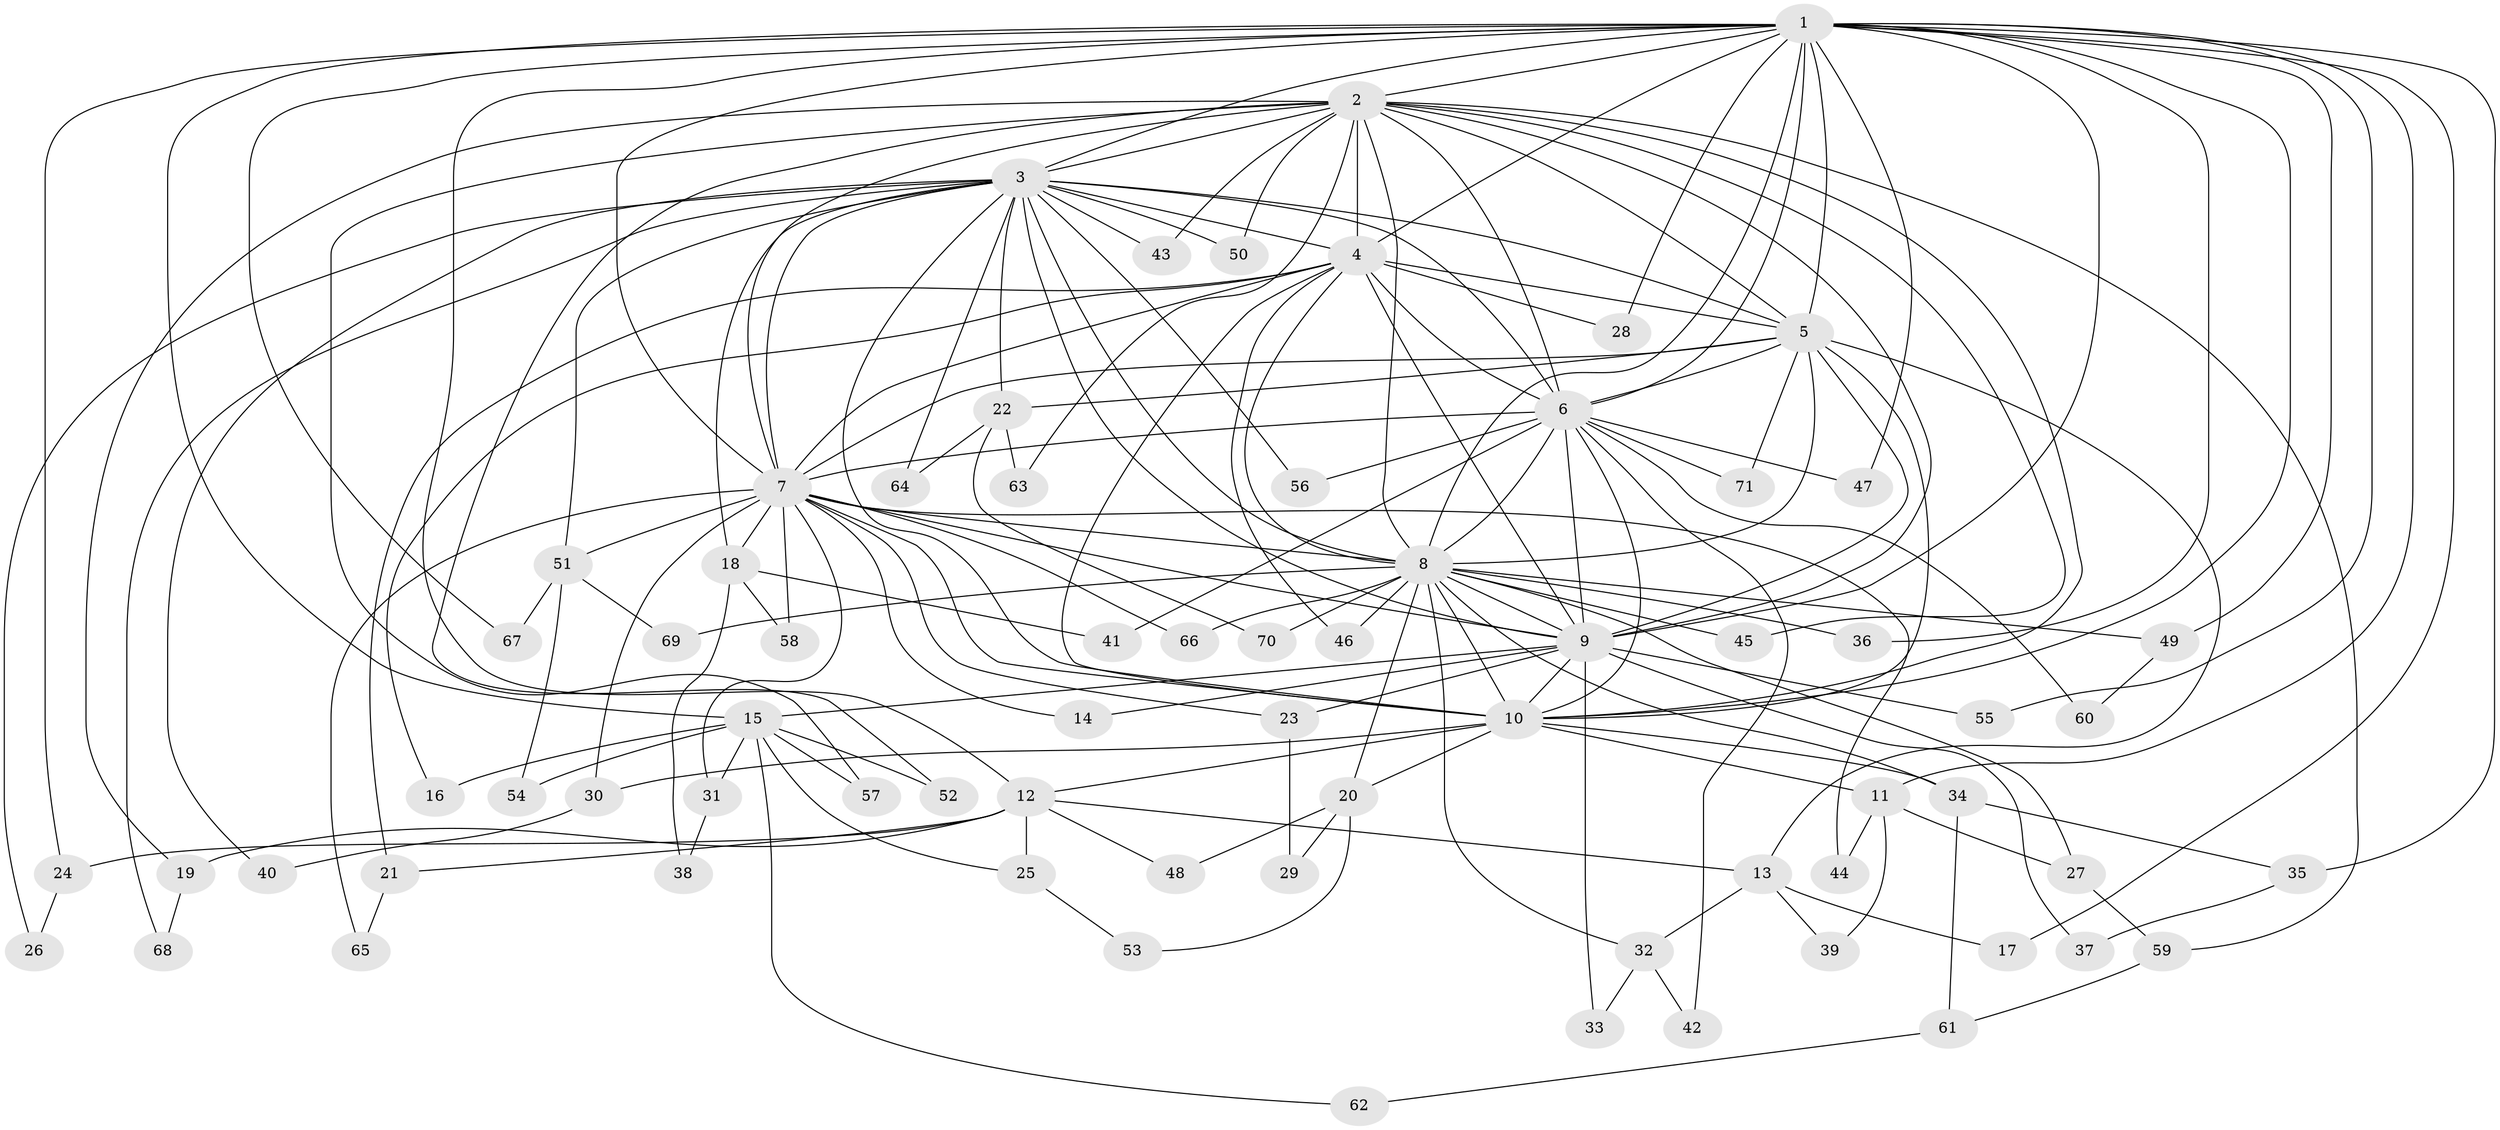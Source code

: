 // Generated by graph-tools (version 1.1) at 2025/49/03/09/25 03:49:34]
// undirected, 71 vertices, 167 edges
graph export_dot {
graph [start="1"]
  node [color=gray90,style=filled];
  1;
  2;
  3;
  4;
  5;
  6;
  7;
  8;
  9;
  10;
  11;
  12;
  13;
  14;
  15;
  16;
  17;
  18;
  19;
  20;
  21;
  22;
  23;
  24;
  25;
  26;
  27;
  28;
  29;
  30;
  31;
  32;
  33;
  34;
  35;
  36;
  37;
  38;
  39;
  40;
  41;
  42;
  43;
  44;
  45;
  46;
  47;
  48;
  49;
  50;
  51;
  52;
  53;
  54;
  55;
  56;
  57;
  58;
  59;
  60;
  61;
  62;
  63;
  64;
  65;
  66;
  67;
  68;
  69;
  70;
  71;
  1 -- 2;
  1 -- 3;
  1 -- 4;
  1 -- 5;
  1 -- 6;
  1 -- 7;
  1 -- 8;
  1 -- 9;
  1 -- 10;
  1 -- 11;
  1 -- 12;
  1 -- 15;
  1 -- 17;
  1 -- 24;
  1 -- 28;
  1 -- 35;
  1 -- 36;
  1 -- 47;
  1 -- 49;
  1 -- 55;
  1 -- 67;
  2 -- 3;
  2 -- 4;
  2 -- 5;
  2 -- 6;
  2 -- 7;
  2 -- 8;
  2 -- 9;
  2 -- 10;
  2 -- 19;
  2 -- 43;
  2 -- 45;
  2 -- 50;
  2 -- 52;
  2 -- 57;
  2 -- 59;
  2 -- 63;
  3 -- 4;
  3 -- 5;
  3 -- 6;
  3 -- 7;
  3 -- 8;
  3 -- 9;
  3 -- 10;
  3 -- 18;
  3 -- 22;
  3 -- 26;
  3 -- 40;
  3 -- 43;
  3 -- 50;
  3 -- 51;
  3 -- 56;
  3 -- 64;
  3 -- 68;
  4 -- 5;
  4 -- 6;
  4 -- 7;
  4 -- 8;
  4 -- 9;
  4 -- 10;
  4 -- 16;
  4 -- 21;
  4 -- 28;
  4 -- 46;
  5 -- 6;
  5 -- 7;
  5 -- 8;
  5 -- 9;
  5 -- 10;
  5 -- 13;
  5 -- 22;
  5 -- 71;
  6 -- 7;
  6 -- 8;
  6 -- 9;
  6 -- 10;
  6 -- 41;
  6 -- 42;
  6 -- 47;
  6 -- 56;
  6 -- 60;
  6 -- 71;
  7 -- 8;
  7 -- 9;
  7 -- 10;
  7 -- 14;
  7 -- 18;
  7 -- 23;
  7 -- 30;
  7 -- 31;
  7 -- 44;
  7 -- 51;
  7 -- 58;
  7 -- 65;
  7 -- 66;
  8 -- 9;
  8 -- 10;
  8 -- 20;
  8 -- 27;
  8 -- 32;
  8 -- 34;
  8 -- 36;
  8 -- 45;
  8 -- 46;
  8 -- 49;
  8 -- 66;
  8 -- 69;
  8 -- 70;
  9 -- 10;
  9 -- 14;
  9 -- 15;
  9 -- 23;
  9 -- 33;
  9 -- 37;
  9 -- 55;
  10 -- 11;
  10 -- 12;
  10 -- 20;
  10 -- 30;
  10 -- 34;
  11 -- 27;
  11 -- 39;
  11 -- 44;
  12 -- 13;
  12 -- 19;
  12 -- 21;
  12 -- 24;
  12 -- 25;
  12 -- 48;
  13 -- 17;
  13 -- 32;
  13 -- 39;
  15 -- 16;
  15 -- 25;
  15 -- 31;
  15 -- 52;
  15 -- 54;
  15 -- 57;
  15 -- 62;
  18 -- 38;
  18 -- 41;
  18 -- 58;
  19 -- 68;
  20 -- 29;
  20 -- 48;
  20 -- 53;
  21 -- 65;
  22 -- 63;
  22 -- 64;
  22 -- 70;
  23 -- 29;
  24 -- 26;
  25 -- 53;
  27 -- 59;
  30 -- 40;
  31 -- 38;
  32 -- 33;
  32 -- 42;
  34 -- 35;
  34 -- 61;
  35 -- 37;
  49 -- 60;
  51 -- 54;
  51 -- 67;
  51 -- 69;
  59 -- 61;
  61 -- 62;
}
